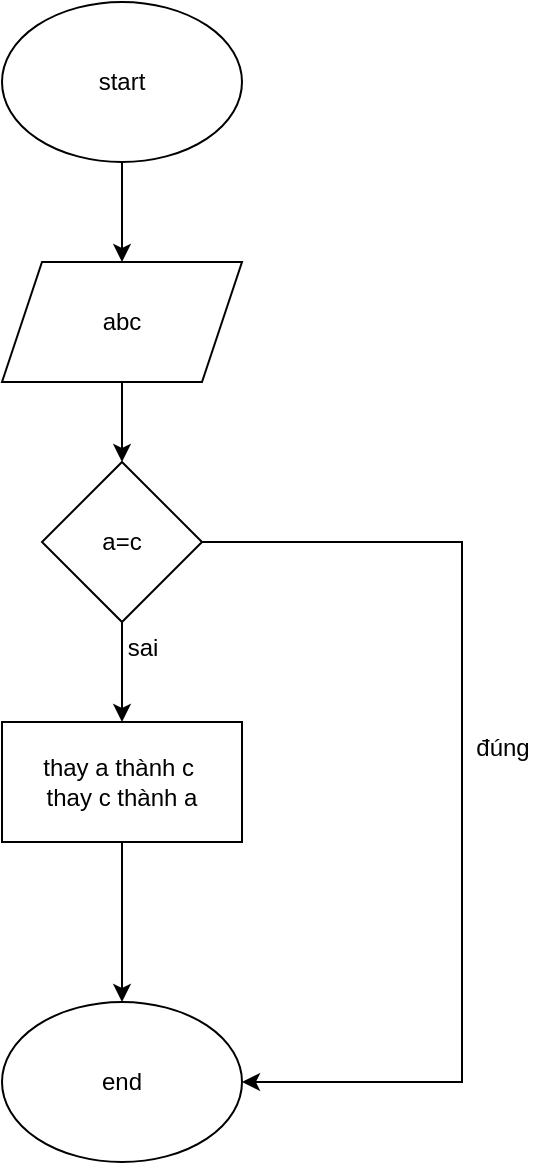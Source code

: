 <mxfile version="22.0.8" type="device">
  <diagram name="Page-1" id="ricUJVAGv_cyzM8LXu9T">
    <mxGraphModel dx="1002" dy="1665" grid="1" gridSize="10" guides="1" tooltips="1" connect="1" arrows="1" fold="1" page="1" pageScale="1" pageWidth="850" pageHeight="1100" math="0" shadow="0">
      <root>
        <mxCell id="0" />
        <mxCell id="1" parent="0" />
        <mxCell id="xVD_a_fbo3HG1hMFX_2f-3" value="" style="edgeStyle=orthogonalEdgeStyle;rounded=0;orthogonalLoop=1;jettySize=auto;html=1;" edge="1" parent="1" source="xVD_a_fbo3HG1hMFX_2f-1" target="xVD_a_fbo3HG1hMFX_2f-2">
          <mxGeometry relative="1" as="geometry" />
        </mxCell>
        <mxCell id="xVD_a_fbo3HG1hMFX_2f-1" value="start" style="ellipse;whiteSpace=wrap;html=1;" vertex="1" parent="1">
          <mxGeometry x="360" y="-60" width="120" height="80" as="geometry" />
        </mxCell>
        <mxCell id="xVD_a_fbo3HG1hMFX_2f-11" value="" style="edgeStyle=orthogonalEdgeStyle;rounded=0;orthogonalLoop=1;jettySize=auto;html=1;" edge="1" parent="1" source="xVD_a_fbo3HG1hMFX_2f-2" target="xVD_a_fbo3HG1hMFX_2f-10">
          <mxGeometry relative="1" as="geometry" />
        </mxCell>
        <mxCell id="xVD_a_fbo3HG1hMFX_2f-2" value="abc" style="shape=parallelogram;perimeter=parallelogramPerimeter;whiteSpace=wrap;html=1;fixedSize=1;" vertex="1" parent="1">
          <mxGeometry x="360" y="70" width="120" height="60" as="geometry" />
        </mxCell>
        <mxCell id="xVD_a_fbo3HG1hMFX_2f-13" value="" style="edgeStyle=orthogonalEdgeStyle;rounded=0;orthogonalLoop=1;jettySize=auto;html=1;" edge="1" parent="1" source="xVD_a_fbo3HG1hMFX_2f-10" target="xVD_a_fbo3HG1hMFX_2f-12">
          <mxGeometry relative="1" as="geometry" />
        </mxCell>
        <mxCell id="xVD_a_fbo3HG1hMFX_2f-19" style="edgeStyle=orthogonalEdgeStyle;rounded=0;orthogonalLoop=1;jettySize=auto;html=1;exitX=1;exitY=0.5;exitDx=0;exitDy=0;entryX=1;entryY=0.5;entryDx=0;entryDy=0;" edge="1" parent="1" source="xVD_a_fbo3HG1hMFX_2f-10" target="xVD_a_fbo3HG1hMFX_2f-17">
          <mxGeometry relative="1" as="geometry">
            <Array as="points">
              <mxPoint x="590" y="210" />
              <mxPoint x="590" y="480" />
            </Array>
          </mxGeometry>
        </mxCell>
        <mxCell id="xVD_a_fbo3HG1hMFX_2f-10" value="a=c" style="rhombus;whiteSpace=wrap;html=1;" vertex="1" parent="1">
          <mxGeometry x="380" y="170" width="80" height="80" as="geometry" />
        </mxCell>
        <mxCell id="xVD_a_fbo3HG1hMFX_2f-18" style="edgeStyle=orthogonalEdgeStyle;rounded=0;orthogonalLoop=1;jettySize=auto;html=1;exitX=0.5;exitY=1;exitDx=0;exitDy=0;" edge="1" parent="1" source="xVD_a_fbo3HG1hMFX_2f-12" target="xVD_a_fbo3HG1hMFX_2f-17">
          <mxGeometry relative="1" as="geometry" />
        </mxCell>
        <mxCell id="xVD_a_fbo3HG1hMFX_2f-12" value="thay a thành c&amp;nbsp;&lt;br&gt;thay c thành a" style="whiteSpace=wrap;html=1;" vertex="1" parent="1">
          <mxGeometry x="360" y="300" width="120" height="60" as="geometry" />
        </mxCell>
        <mxCell id="xVD_a_fbo3HG1hMFX_2f-14" value="sai" style="text;html=1;align=center;verticalAlign=middle;resizable=0;points=[];autosize=1;strokeColor=none;fillColor=none;" vertex="1" parent="1">
          <mxGeometry x="410" y="248" width="40" height="30" as="geometry" />
        </mxCell>
        <mxCell id="xVD_a_fbo3HG1hMFX_2f-17" value="end" style="ellipse;whiteSpace=wrap;html=1;" vertex="1" parent="1">
          <mxGeometry x="360" y="440" width="120" height="80" as="geometry" />
        </mxCell>
        <mxCell id="xVD_a_fbo3HG1hMFX_2f-20" value="đúng" style="text;html=1;align=center;verticalAlign=middle;resizable=0;points=[];autosize=1;strokeColor=none;fillColor=none;" vertex="1" parent="1">
          <mxGeometry x="585" y="298" width="50" height="30" as="geometry" />
        </mxCell>
      </root>
    </mxGraphModel>
  </diagram>
</mxfile>
